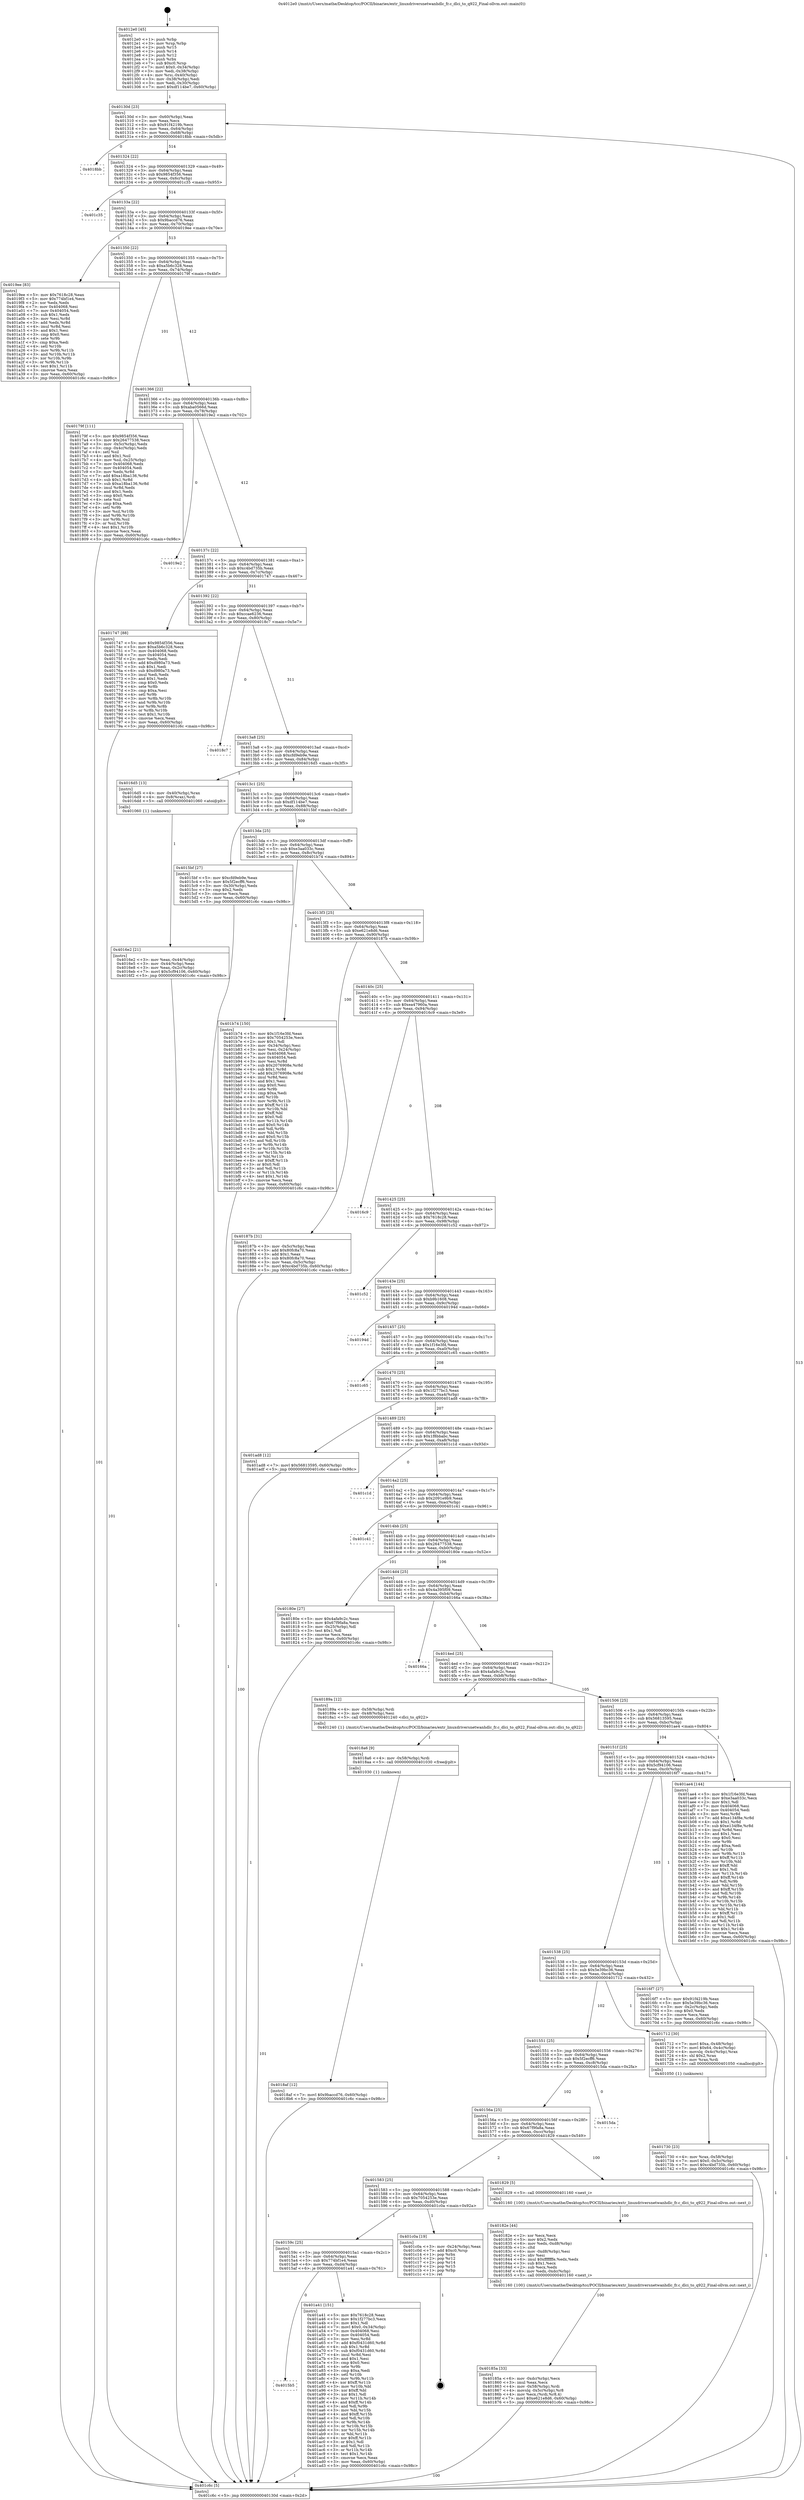 digraph "0x4012e0" {
  label = "0x4012e0 (/mnt/c/Users/mathe/Desktop/tcc/POCII/binaries/extr_linuxdriversnetwanhdlc_fr.c_dlci_to_q922_Final-ollvm.out::main(0))"
  labelloc = "t"
  node[shape=record]

  Entry [label="",width=0.3,height=0.3,shape=circle,fillcolor=black,style=filled]
  "0x40130d" [label="{
     0x40130d [23]\l
     | [instrs]\l
     &nbsp;&nbsp;0x40130d \<+3\>: mov -0x60(%rbp),%eax\l
     &nbsp;&nbsp;0x401310 \<+2\>: mov %eax,%ecx\l
     &nbsp;&nbsp;0x401312 \<+6\>: sub $0x91f4219b,%ecx\l
     &nbsp;&nbsp;0x401318 \<+3\>: mov %eax,-0x64(%rbp)\l
     &nbsp;&nbsp;0x40131b \<+3\>: mov %ecx,-0x68(%rbp)\l
     &nbsp;&nbsp;0x40131e \<+6\>: je 00000000004018bb \<main+0x5db\>\l
  }"]
  "0x4018bb" [label="{
     0x4018bb\l
  }", style=dashed]
  "0x401324" [label="{
     0x401324 [22]\l
     | [instrs]\l
     &nbsp;&nbsp;0x401324 \<+5\>: jmp 0000000000401329 \<main+0x49\>\l
     &nbsp;&nbsp;0x401329 \<+3\>: mov -0x64(%rbp),%eax\l
     &nbsp;&nbsp;0x40132c \<+5\>: sub $0x9854f356,%eax\l
     &nbsp;&nbsp;0x401331 \<+3\>: mov %eax,-0x6c(%rbp)\l
     &nbsp;&nbsp;0x401334 \<+6\>: je 0000000000401c35 \<main+0x955\>\l
  }"]
  Exit [label="",width=0.3,height=0.3,shape=circle,fillcolor=black,style=filled,peripheries=2]
  "0x401c35" [label="{
     0x401c35\l
  }", style=dashed]
  "0x40133a" [label="{
     0x40133a [22]\l
     | [instrs]\l
     &nbsp;&nbsp;0x40133a \<+5\>: jmp 000000000040133f \<main+0x5f\>\l
     &nbsp;&nbsp;0x40133f \<+3\>: mov -0x64(%rbp),%eax\l
     &nbsp;&nbsp;0x401342 \<+5\>: sub $0x9baccd76,%eax\l
     &nbsp;&nbsp;0x401347 \<+3\>: mov %eax,-0x70(%rbp)\l
     &nbsp;&nbsp;0x40134a \<+6\>: je 00000000004019ee \<main+0x70e\>\l
  }"]
  "0x4015b5" [label="{
     0x4015b5\l
  }", style=dashed]
  "0x4019ee" [label="{
     0x4019ee [83]\l
     | [instrs]\l
     &nbsp;&nbsp;0x4019ee \<+5\>: mov $0x7618c28,%eax\l
     &nbsp;&nbsp;0x4019f3 \<+5\>: mov $0x774bf1e4,%ecx\l
     &nbsp;&nbsp;0x4019f8 \<+2\>: xor %edx,%edx\l
     &nbsp;&nbsp;0x4019fa \<+7\>: mov 0x404068,%esi\l
     &nbsp;&nbsp;0x401a01 \<+7\>: mov 0x404054,%edi\l
     &nbsp;&nbsp;0x401a08 \<+3\>: sub $0x1,%edx\l
     &nbsp;&nbsp;0x401a0b \<+3\>: mov %esi,%r8d\l
     &nbsp;&nbsp;0x401a0e \<+3\>: add %edx,%r8d\l
     &nbsp;&nbsp;0x401a11 \<+4\>: imul %r8d,%esi\l
     &nbsp;&nbsp;0x401a15 \<+3\>: and $0x1,%esi\l
     &nbsp;&nbsp;0x401a18 \<+3\>: cmp $0x0,%esi\l
     &nbsp;&nbsp;0x401a1b \<+4\>: sete %r9b\l
     &nbsp;&nbsp;0x401a1f \<+3\>: cmp $0xa,%edi\l
     &nbsp;&nbsp;0x401a22 \<+4\>: setl %r10b\l
     &nbsp;&nbsp;0x401a26 \<+3\>: mov %r9b,%r11b\l
     &nbsp;&nbsp;0x401a29 \<+3\>: and %r10b,%r11b\l
     &nbsp;&nbsp;0x401a2c \<+3\>: xor %r10b,%r9b\l
     &nbsp;&nbsp;0x401a2f \<+3\>: or %r9b,%r11b\l
     &nbsp;&nbsp;0x401a32 \<+4\>: test $0x1,%r11b\l
     &nbsp;&nbsp;0x401a36 \<+3\>: cmovne %ecx,%eax\l
     &nbsp;&nbsp;0x401a39 \<+3\>: mov %eax,-0x60(%rbp)\l
     &nbsp;&nbsp;0x401a3c \<+5\>: jmp 0000000000401c6c \<main+0x98c\>\l
  }"]
  "0x401350" [label="{
     0x401350 [22]\l
     | [instrs]\l
     &nbsp;&nbsp;0x401350 \<+5\>: jmp 0000000000401355 \<main+0x75\>\l
     &nbsp;&nbsp;0x401355 \<+3\>: mov -0x64(%rbp),%eax\l
     &nbsp;&nbsp;0x401358 \<+5\>: sub $0xa5b6c328,%eax\l
     &nbsp;&nbsp;0x40135d \<+3\>: mov %eax,-0x74(%rbp)\l
     &nbsp;&nbsp;0x401360 \<+6\>: je 000000000040179f \<main+0x4bf\>\l
  }"]
  "0x401a41" [label="{
     0x401a41 [151]\l
     | [instrs]\l
     &nbsp;&nbsp;0x401a41 \<+5\>: mov $0x7618c28,%eax\l
     &nbsp;&nbsp;0x401a46 \<+5\>: mov $0x1f277bc3,%ecx\l
     &nbsp;&nbsp;0x401a4b \<+2\>: mov $0x1,%dl\l
     &nbsp;&nbsp;0x401a4d \<+7\>: movl $0x0,-0x34(%rbp)\l
     &nbsp;&nbsp;0x401a54 \<+7\>: mov 0x404068,%esi\l
     &nbsp;&nbsp;0x401a5b \<+7\>: mov 0x404054,%edi\l
     &nbsp;&nbsp;0x401a62 \<+3\>: mov %esi,%r8d\l
     &nbsp;&nbsp;0x401a65 \<+7\>: add $0xf0431d60,%r8d\l
     &nbsp;&nbsp;0x401a6c \<+4\>: sub $0x1,%r8d\l
     &nbsp;&nbsp;0x401a70 \<+7\>: sub $0xf0431d60,%r8d\l
     &nbsp;&nbsp;0x401a77 \<+4\>: imul %r8d,%esi\l
     &nbsp;&nbsp;0x401a7b \<+3\>: and $0x1,%esi\l
     &nbsp;&nbsp;0x401a7e \<+3\>: cmp $0x0,%esi\l
     &nbsp;&nbsp;0x401a81 \<+4\>: sete %r9b\l
     &nbsp;&nbsp;0x401a85 \<+3\>: cmp $0xa,%edi\l
     &nbsp;&nbsp;0x401a88 \<+4\>: setl %r10b\l
     &nbsp;&nbsp;0x401a8c \<+3\>: mov %r9b,%r11b\l
     &nbsp;&nbsp;0x401a8f \<+4\>: xor $0xff,%r11b\l
     &nbsp;&nbsp;0x401a93 \<+3\>: mov %r10b,%bl\l
     &nbsp;&nbsp;0x401a96 \<+3\>: xor $0xff,%bl\l
     &nbsp;&nbsp;0x401a99 \<+3\>: xor $0x1,%dl\l
     &nbsp;&nbsp;0x401a9c \<+3\>: mov %r11b,%r14b\l
     &nbsp;&nbsp;0x401a9f \<+4\>: and $0xff,%r14b\l
     &nbsp;&nbsp;0x401aa3 \<+3\>: and %dl,%r9b\l
     &nbsp;&nbsp;0x401aa6 \<+3\>: mov %bl,%r15b\l
     &nbsp;&nbsp;0x401aa9 \<+4\>: and $0xff,%r15b\l
     &nbsp;&nbsp;0x401aad \<+3\>: and %dl,%r10b\l
     &nbsp;&nbsp;0x401ab0 \<+3\>: or %r9b,%r14b\l
     &nbsp;&nbsp;0x401ab3 \<+3\>: or %r10b,%r15b\l
     &nbsp;&nbsp;0x401ab6 \<+3\>: xor %r15b,%r14b\l
     &nbsp;&nbsp;0x401ab9 \<+3\>: or %bl,%r11b\l
     &nbsp;&nbsp;0x401abc \<+4\>: xor $0xff,%r11b\l
     &nbsp;&nbsp;0x401ac0 \<+3\>: or $0x1,%dl\l
     &nbsp;&nbsp;0x401ac3 \<+3\>: and %dl,%r11b\l
     &nbsp;&nbsp;0x401ac6 \<+3\>: or %r11b,%r14b\l
     &nbsp;&nbsp;0x401ac9 \<+4\>: test $0x1,%r14b\l
     &nbsp;&nbsp;0x401acd \<+3\>: cmovne %ecx,%eax\l
     &nbsp;&nbsp;0x401ad0 \<+3\>: mov %eax,-0x60(%rbp)\l
     &nbsp;&nbsp;0x401ad3 \<+5\>: jmp 0000000000401c6c \<main+0x98c\>\l
  }"]
  "0x40179f" [label="{
     0x40179f [111]\l
     | [instrs]\l
     &nbsp;&nbsp;0x40179f \<+5\>: mov $0x9854f356,%eax\l
     &nbsp;&nbsp;0x4017a4 \<+5\>: mov $0x26477538,%ecx\l
     &nbsp;&nbsp;0x4017a9 \<+3\>: mov -0x5c(%rbp),%edx\l
     &nbsp;&nbsp;0x4017ac \<+3\>: cmp -0x4c(%rbp),%edx\l
     &nbsp;&nbsp;0x4017af \<+4\>: setl %sil\l
     &nbsp;&nbsp;0x4017b3 \<+4\>: and $0x1,%sil\l
     &nbsp;&nbsp;0x4017b7 \<+4\>: mov %sil,-0x25(%rbp)\l
     &nbsp;&nbsp;0x4017bb \<+7\>: mov 0x404068,%edx\l
     &nbsp;&nbsp;0x4017c2 \<+7\>: mov 0x404054,%edi\l
     &nbsp;&nbsp;0x4017c9 \<+3\>: mov %edx,%r8d\l
     &nbsp;&nbsp;0x4017cc \<+7\>: add $0xa18ba136,%r8d\l
     &nbsp;&nbsp;0x4017d3 \<+4\>: sub $0x1,%r8d\l
     &nbsp;&nbsp;0x4017d7 \<+7\>: sub $0xa18ba136,%r8d\l
     &nbsp;&nbsp;0x4017de \<+4\>: imul %r8d,%edx\l
     &nbsp;&nbsp;0x4017e2 \<+3\>: and $0x1,%edx\l
     &nbsp;&nbsp;0x4017e5 \<+3\>: cmp $0x0,%edx\l
     &nbsp;&nbsp;0x4017e8 \<+4\>: sete %sil\l
     &nbsp;&nbsp;0x4017ec \<+3\>: cmp $0xa,%edi\l
     &nbsp;&nbsp;0x4017ef \<+4\>: setl %r9b\l
     &nbsp;&nbsp;0x4017f3 \<+3\>: mov %sil,%r10b\l
     &nbsp;&nbsp;0x4017f6 \<+3\>: and %r9b,%r10b\l
     &nbsp;&nbsp;0x4017f9 \<+3\>: xor %r9b,%sil\l
     &nbsp;&nbsp;0x4017fc \<+3\>: or %sil,%r10b\l
     &nbsp;&nbsp;0x4017ff \<+4\>: test $0x1,%r10b\l
     &nbsp;&nbsp;0x401803 \<+3\>: cmovne %ecx,%eax\l
     &nbsp;&nbsp;0x401806 \<+3\>: mov %eax,-0x60(%rbp)\l
     &nbsp;&nbsp;0x401809 \<+5\>: jmp 0000000000401c6c \<main+0x98c\>\l
  }"]
  "0x401366" [label="{
     0x401366 [22]\l
     | [instrs]\l
     &nbsp;&nbsp;0x401366 \<+5\>: jmp 000000000040136b \<main+0x8b\>\l
     &nbsp;&nbsp;0x40136b \<+3\>: mov -0x64(%rbp),%eax\l
     &nbsp;&nbsp;0x40136e \<+5\>: sub $0xaba0566d,%eax\l
     &nbsp;&nbsp;0x401373 \<+3\>: mov %eax,-0x78(%rbp)\l
     &nbsp;&nbsp;0x401376 \<+6\>: je 00000000004019e2 \<main+0x702\>\l
  }"]
  "0x40159c" [label="{
     0x40159c [25]\l
     | [instrs]\l
     &nbsp;&nbsp;0x40159c \<+5\>: jmp 00000000004015a1 \<main+0x2c1\>\l
     &nbsp;&nbsp;0x4015a1 \<+3\>: mov -0x64(%rbp),%eax\l
     &nbsp;&nbsp;0x4015a4 \<+5\>: sub $0x774bf1e4,%eax\l
     &nbsp;&nbsp;0x4015a9 \<+6\>: mov %eax,-0xd4(%rbp)\l
     &nbsp;&nbsp;0x4015af \<+6\>: je 0000000000401a41 \<main+0x761\>\l
  }"]
  "0x4019e2" [label="{
     0x4019e2\l
  }", style=dashed]
  "0x40137c" [label="{
     0x40137c [22]\l
     | [instrs]\l
     &nbsp;&nbsp;0x40137c \<+5\>: jmp 0000000000401381 \<main+0xa1\>\l
     &nbsp;&nbsp;0x401381 \<+3\>: mov -0x64(%rbp),%eax\l
     &nbsp;&nbsp;0x401384 \<+5\>: sub $0xc4bd735b,%eax\l
     &nbsp;&nbsp;0x401389 \<+3\>: mov %eax,-0x7c(%rbp)\l
     &nbsp;&nbsp;0x40138c \<+6\>: je 0000000000401747 \<main+0x467\>\l
  }"]
  "0x401c0a" [label="{
     0x401c0a [19]\l
     | [instrs]\l
     &nbsp;&nbsp;0x401c0a \<+3\>: mov -0x24(%rbp),%eax\l
     &nbsp;&nbsp;0x401c0d \<+7\>: add $0xc0,%rsp\l
     &nbsp;&nbsp;0x401c14 \<+1\>: pop %rbx\l
     &nbsp;&nbsp;0x401c15 \<+2\>: pop %r12\l
     &nbsp;&nbsp;0x401c17 \<+2\>: pop %r14\l
     &nbsp;&nbsp;0x401c19 \<+2\>: pop %r15\l
     &nbsp;&nbsp;0x401c1b \<+1\>: pop %rbp\l
     &nbsp;&nbsp;0x401c1c \<+1\>: ret\l
  }"]
  "0x401747" [label="{
     0x401747 [88]\l
     | [instrs]\l
     &nbsp;&nbsp;0x401747 \<+5\>: mov $0x9854f356,%eax\l
     &nbsp;&nbsp;0x40174c \<+5\>: mov $0xa5b6c328,%ecx\l
     &nbsp;&nbsp;0x401751 \<+7\>: mov 0x404068,%edx\l
     &nbsp;&nbsp;0x401758 \<+7\>: mov 0x404054,%esi\l
     &nbsp;&nbsp;0x40175f \<+2\>: mov %edx,%edi\l
     &nbsp;&nbsp;0x401761 \<+6\>: add $0xd980a73,%edi\l
     &nbsp;&nbsp;0x401767 \<+3\>: sub $0x1,%edi\l
     &nbsp;&nbsp;0x40176a \<+6\>: sub $0xd980a73,%edi\l
     &nbsp;&nbsp;0x401770 \<+3\>: imul %edi,%edx\l
     &nbsp;&nbsp;0x401773 \<+3\>: and $0x1,%edx\l
     &nbsp;&nbsp;0x401776 \<+3\>: cmp $0x0,%edx\l
     &nbsp;&nbsp;0x401779 \<+4\>: sete %r8b\l
     &nbsp;&nbsp;0x40177d \<+3\>: cmp $0xa,%esi\l
     &nbsp;&nbsp;0x401780 \<+4\>: setl %r9b\l
     &nbsp;&nbsp;0x401784 \<+3\>: mov %r8b,%r10b\l
     &nbsp;&nbsp;0x401787 \<+3\>: and %r9b,%r10b\l
     &nbsp;&nbsp;0x40178a \<+3\>: xor %r9b,%r8b\l
     &nbsp;&nbsp;0x40178d \<+3\>: or %r8b,%r10b\l
     &nbsp;&nbsp;0x401790 \<+4\>: test $0x1,%r10b\l
     &nbsp;&nbsp;0x401794 \<+3\>: cmovne %ecx,%eax\l
     &nbsp;&nbsp;0x401797 \<+3\>: mov %eax,-0x60(%rbp)\l
     &nbsp;&nbsp;0x40179a \<+5\>: jmp 0000000000401c6c \<main+0x98c\>\l
  }"]
  "0x401392" [label="{
     0x401392 [22]\l
     | [instrs]\l
     &nbsp;&nbsp;0x401392 \<+5\>: jmp 0000000000401397 \<main+0xb7\>\l
     &nbsp;&nbsp;0x401397 \<+3\>: mov -0x64(%rbp),%eax\l
     &nbsp;&nbsp;0x40139a \<+5\>: sub $0xccae6236,%eax\l
     &nbsp;&nbsp;0x40139f \<+3\>: mov %eax,-0x80(%rbp)\l
     &nbsp;&nbsp;0x4013a2 \<+6\>: je 00000000004018c7 \<main+0x5e7\>\l
  }"]
  "0x4018af" [label="{
     0x4018af [12]\l
     | [instrs]\l
     &nbsp;&nbsp;0x4018af \<+7\>: movl $0x9baccd76,-0x60(%rbp)\l
     &nbsp;&nbsp;0x4018b6 \<+5\>: jmp 0000000000401c6c \<main+0x98c\>\l
  }"]
  "0x4018c7" [label="{
     0x4018c7\l
  }", style=dashed]
  "0x4013a8" [label="{
     0x4013a8 [25]\l
     | [instrs]\l
     &nbsp;&nbsp;0x4013a8 \<+5\>: jmp 00000000004013ad \<main+0xcd\>\l
     &nbsp;&nbsp;0x4013ad \<+3\>: mov -0x64(%rbp),%eax\l
     &nbsp;&nbsp;0x4013b0 \<+5\>: sub $0xcfd9eb9e,%eax\l
     &nbsp;&nbsp;0x4013b5 \<+6\>: mov %eax,-0x84(%rbp)\l
     &nbsp;&nbsp;0x4013bb \<+6\>: je 00000000004016d5 \<main+0x3f5\>\l
  }"]
  "0x4018a6" [label="{
     0x4018a6 [9]\l
     | [instrs]\l
     &nbsp;&nbsp;0x4018a6 \<+4\>: mov -0x58(%rbp),%rdi\l
     &nbsp;&nbsp;0x4018aa \<+5\>: call 0000000000401030 \<free@plt\>\l
     | [calls]\l
     &nbsp;&nbsp;0x401030 \{1\} (unknown)\l
  }"]
  "0x4016d5" [label="{
     0x4016d5 [13]\l
     | [instrs]\l
     &nbsp;&nbsp;0x4016d5 \<+4\>: mov -0x40(%rbp),%rax\l
     &nbsp;&nbsp;0x4016d9 \<+4\>: mov 0x8(%rax),%rdi\l
     &nbsp;&nbsp;0x4016dd \<+5\>: call 0000000000401060 \<atoi@plt\>\l
     | [calls]\l
     &nbsp;&nbsp;0x401060 \{1\} (unknown)\l
  }"]
  "0x4013c1" [label="{
     0x4013c1 [25]\l
     | [instrs]\l
     &nbsp;&nbsp;0x4013c1 \<+5\>: jmp 00000000004013c6 \<main+0xe6\>\l
     &nbsp;&nbsp;0x4013c6 \<+3\>: mov -0x64(%rbp),%eax\l
     &nbsp;&nbsp;0x4013c9 \<+5\>: sub $0xdf114be7,%eax\l
     &nbsp;&nbsp;0x4013ce \<+6\>: mov %eax,-0x88(%rbp)\l
     &nbsp;&nbsp;0x4013d4 \<+6\>: je 00000000004015bf \<main+0x2df\>\l
  }"]
  "0x40185a" [label="{
     0x40185a [33]\l
     | [instrs]\l
     &nbsp;&nbsp;0x40185a \<+6\>: mov -0xdc(%rbp),%ecx\l
     &nbsp;&nbsp;0x401860 \<+3\>: imul %eax,%ecx\l
     &nbsp;&nbsp;0x401863 \<+4\>: mov -0x58(%rbp),%rdi\l
     &nbsp;&nbsp;0x401867 \<+4\>: movslq -0x5c(%rbp),%r8\l
     &nbsp;&nbsp;0x40186b \<+4\>: mov %ecx,(%rdi,%r8,4)\l
     &nbsp;&nbsp;0x40186f \<+7\>: movl $0xe621e8d6,-0x60(%rbp)\l
     &nbsp;&nbsp;0x401876 \<+5\>: jmp 0000000000401c6c \<main+0x98c\>\l
  }"]
  "0x4015bf" [label="{
     0x4015bf [27]\l
     | [instrs]\l
     &nbsp;&nbsp;0x4015bf \<+5\>: mov $0xcfd9eb9e,%eax\l
     &nbsp;&nbsp;0x4015c4 \<+5\>: mov $0x5f2ecff6,%ecx\l
     &nbsp;&nbsp;0x4015c9 \<+3\>: mov -0x30(%rbp),%edx\l
     &nbsp;&nbsp;0x4015cc \<+3\>: cmp $0x2,%edx\l
     &nbsp;&nbsp;0x4015cf \<+3\>: cmovne %ecx,%eax\l
     &nbsp;&nbsp;0x4015d2 \<+3\>: mov %eax,-0x60(%rbp)\l
     &nbsp;&nbsp;0x4015d5 \<+5\>: jmp 0000000000401c6c \<main+0x98c\>\l
  }"]
  "0x4013da" [label="{
     0x4013da [25]\l
     | [instrs]\l
     &nbsp;&nbsp;0x4013da \<+5\>: jmp 00000000004013df \<main+0xff\>\l
     &nbsp;&nbsp;0x4013df \<+3\>: mov -0x64(%rbp),%eax\l
     &nbsp;&nbsp;0x4013e2 \<+5\>: sub $0xe3aa033c,%eax\l
     &nbsp;&nbsp;0x4013e7 \<+6\>: mov %eax,-0x8c(%rbp)\l
     &nbsp;&nbsp;0x4013ed \<+6\>: je 0000000000401b74 \<main+0x894\>\l
  }"]
  "0x401c6c" [label="{
     0x401c6c [5]\l
     | [instrs]\l
     &nbsp;&nbsp;0x401c6c \<+5\>: jmp 000000000040130d \<main+0x2d\>\l
  }"]
  "0x4012e0" [label="{
     0x4012e0 [45]\l
     | [instrs]\l
     &nbsp;&nbsp;0x4012e0 \<+1\>: push %rbp\l
     &nbsp;&nbsp;0x4012e1 \<+3\>: mov %rsp,%rbp\l
     &nbsp;&nbsp;0x4012e4 \<+2\>: push %r15\l
     &nbsp;&nbsp;0x4012e6 \<+2\>: push %r14\l
     &nbsp;&nbsp;0x4012e8 \<+2\>: push %r12\l
     &nbsp;&nbsp;0x4012ea \<+1\>: push %rbx\l
     &nbsp;&nbsp;0x4012eb \<+7\>: sub $0xc0,%rsp\l
     &nbsp;&nbsp;0x4012f2 \<+7\>: movl $0x0,-0x34(%rbp)\l
     &nbsp;&nbsp;0x4012f9 \<+3\>: mov %edi,-0x38(%rbp)\l
     &nbsp;&nbsp;0x4012fc \<+4\>: mov %rsi,-0x40(%rbp)\l
     &nbsp;&nbsp;0x401300 \<+3\>: mov -0x38(%rbp),%edi\l
     &nbsp;&nbsp;0x401303 \<+3\>: mov %edi,-0x30(%rbp)\l
     &nbsp;&nbsp;0x401306 \<+7\>: movl $0xdf114be7,-0x60(%rbp)\l
  }"]
  "0x4016e2" [label="{
     0x4016e2 [21]\l
     | [instrs]\l
     &nbsp;&nbsp;0x4016e2 \<+3\>: mov %eax,-0x44(%rbp)\l
     &nbsp;&nbsp;0x4016e5 \<+3\>: mov -0x44(%rbp),%eax\l
     &nbsp;&nbsp;0x4016e8 \<+3\>: mov %eax,-0x2c(%rbp)\l
     &nbsp;&nbsp;0x4016eb \<+7\>: movl $0x5cf94106,-0x60(%rbp)\l
     &nbsp;&nbsp;0x4016f2 \<+5\>: jmp 0000000000401c6c \<main+0x98c\>\l
  }"]
  "0x40182e" [label="{
     0x40182e [44]\l
     | [instrs]\l
     &nbsp;&nbsp;0x40182e \<+2\>: xor %ecx,%ecx\l
     &nbsp;&nbsp;0x401830 \<+5\>: mov $0x2,%edx\l
     &nbsp;&nbsp;0x401835 \<+6\>: mov %edx,-0xd8(%rbp)\l
     &nbsp;&nbsp;0x40183b \<+1\>: cltd\l
     &nbsp;&nbsp;0x40183c \<+6\>: mov -0xd8(%rbp),%esi\l
     &nbsp;&nbsp;0x401842 \<+2\>: idiv %esi\l
     &nbsp;&nbsp;0x401844 \<+6\>: imul $0xfffffffe,%edx,%edx\l
     &nbsp;&nbsp;0x40184a \<+3\>: sub $0x1,%ecx\l
     &nbsp;&nbsp;0x40184d \<+2\>: sub %ecx,%edx\l
     &nbsp;&nbsp;0x40184f \<+6\>: mov %edx,-0xdc(%rbp)\l
     &nbsp;&nbsp;0x401855 \<+5\>: call 0000000000401160 \<next_i\>\l
     | [calls]\l
     &nbsp;&nbsp;0x401160 \{100\} (/mnt/c/Users/mathe/Desktop/tcc/POCII/binaries/extr_linuxdriversnetwanhdlc_fr.c_dlci_to_q922_Final-ollvm.out::next_i)\l
  }"]
  "0x401b74" [label="{
     0x401b74 [150]\l
     | [instrs]\l
     &nbsp;&nbsp;0x401b74 \<+5\>: mov $0x1f16e3fd,%eax\l
     &nbsp;&nbsp;0x401b79 \<+5\>: mov $0x7054253e,%ecx\l
     &nbsp;&nbsp;0x401b7e \<+2\>: mov $0x1,%dl\l
     &nbsp;&nbsp;0x401b80 \<+3\>: mov -0x34(%rbp),%esi\l
     &nbsp;&nbsp;0x401b83 \<+3\>: mov %esi,-0x24(%rbp)\l
     &nbsp;&nbsp;0x401b86 \<+7\>: mov 0x404068,%esi\l
     &nbsp;&nbsp;0x401b8d \<+7\>: mov 0x404054,%edi\l
     &nbsp;&nbsp;0x401b94 \<+3\>: mov %esi,%r8d\l
     &nbsp;&nbsp;0x401b97 \<+7\>: sub $0x2076908e,%r8d\l
     &nbsp;&nbsp;0x401b9e \<+4\>: sub $0x1,%r8d\l
     &nbsp;&nbsp;0x401ba2 \<+7\>: add $0x2076908e,%r8d\l
     &nbsp;&nbsp;0x401ba9 \<+4\>: imul %r8d,%esi\l
     &nbsp;&nbsp;0x401bad \<+3\>: and $0x1,%esi\l
     &nbsp;&nbsp;0x401bb0 \<+3\>: cmp $0x0,%esi\l
     &nbsp;&nbsp;0x401bb3 \<+4\>: sete %r9b\l
     &nbsp;&nbsp;0x401bb7 \<+3\>: cmp $0xa,%edi\l
     &nbsp;&nbsp;0x401bba \<+4\>: setl %r10b\l
     &nbsp;&nbsp;0x401bbe \<+3\>: mov %r9b,%r11b\l
     &nbsp;&nbsp;0x401bc1 \<+4\>: xor $0xff,%r11b\l
     &nbsp;&nbsp;0x401bc5 \<+3\>: mov %r10b,%bl\l
     &nbsp;&nbsp;0x401bc8 \<+3\>: xor $0xff,%bl\l
     &nbsp;&nbsp;0x401bcb \<+3\>: xor $0x0,%dl\l
     &nbsp;&nbsp;0x401bce \<+3\>: mov %r11b,%r14b\l
     &nbsp;&nbsp;0x401bd1 \<+4\>: and $0x0,%r14b\l
     &nbsp;&nbsp;0x401bd5 \<+3\>: and %dl,%r9b\l
     &nbsp;&nbsp;0x401bd8 \<+3\>: mov %bl,%r15b\l
     &nbsp;&nbsp;0x401bdb \<+4\>: and $0x0,%r15b\l
     &nbsp;&nbsp;0x401bdf \<+3\>: and %dl,%r10b\l
     &nbsp;&nbsp;0x401be2 \<+3\>: or %r9b,%r14b\l
     &nbsp;&nbsp;0x401be5 \<+3\>: or %r10b,%r15b\l
     &nbsp;&nbsp;0x401be8 \<+3\>: xor %r15b,%r14b\l
     &nbsp;&nbsp;0x401beb \<+3\>: or %bl,%r11b\l
     &nbsp;&nbsp;0x401bee \<+4\>: xor $0xff,%r11b\l
     &nbsp;&nbsp;0x401bf2 \<+3\>: or $0x0,%dl\l
     &nbsp;&nbsp;0x401bf5 \<+3\>: and %dl,%r11b\l
     &nbsp;&nbsp;0x401bf8 \<+3\>: or %r11b,%r14b\l
     &nbsp;&nbsp;0x401bfb \<+4\>: test $0x1,%r14b\l
     &nbsp;&nbsp;0x401bff \<+3\>: cmovne %ecx,%eax\l
     &nbsp;&nbsp;0x401c02 \<+3\>: mov %eax,-0x60(%rbp)\l
     &nbsp;&nbsp;0x401c05 \<+5\>: jmp 0000000000401c6c \<main+0x98c\>\l
  }"]
  "0x4013f3" [label="{
     0x4013f3 [25]\l
     | [instrs]\l
     &nbsp;&nbsp;0x4013f3 \<+5\>: jmp 00000000004013f8 \<main+0x118\>\l
     &nbsp;&nbsp;0x4013f8 \<+3\>: mov -0x64(%rbp),%eax\l
     &nbsp;&nbsp;0x4013fb \<+5\>: sub $0xe621e8d6,%eax\l
     &nbsp;&nbsp;0x401400 \<+6\>: mov %eax,-0x90(%rbp)\l
     &nbsp;&nbsp;0x401406 \<+6\>: je 000000000040187b \<main+0x59b\>\l
  }"]
  "0x401583" [label="{
     0x401583 [25]\l
     | [instrs]\l
     &nbsp;&nbsp;0x401583 \<+5\>: jmp 0000000000401588 \<main+0x2a8\>\l
     &nbsp;&nbsp;0x401588 \<+3\>: mov -0x64(%rbp),%eax\l
     &nbsp;&nbsp;0x40158b \<+5\>: sub $0x7054253e,%eax\l
     &nbsp;&nbsp;0x401590 \<+6\>: mov %eax,-0xd0(%rbp)\l
     &nbsp;&nbsp;0x401596 \<+6\>: je 0000000000401c0a \<main+0x92a\>\l
  }"]
  "0x40187b" [label="{
     0x40187b [31]\l
     | [instrs]\l
     &nbsp;&nbsp;0x40187b \<+3\>: mov -0x5c(%rbp),%eax\l
     &nbsp;&nbsp;0x40187e \<+5\>: add $0x80fc8a70,%eax\l
     &nbsp;&nbsp;0x401883 \<+3\>: add $0x1,%eax\l
     &nbsp;&nbsp;0x401886 \<+5\>: sub $0x80fc8a70,%eax\l
     &nbsp;&nbsp;0x40188b \<+3\>: mov %eax,-0x5c(%rbp)\l
     &nbsp;&nbsp;0x40188e \<+7\>: movl $0xc4bd735b,-0x60(%rbp)\l
     &nbsp;&nbsp;0x401895 \<+5\>: jmp 0000000000401c6c \<main+0x98c\>\l
  }"]
  "0x40140c" [label="{
     0x40140c [25]\l
     | [instrs]\l
     &nbsp;&nbsp;0x40140c \<+5\>: jmp 0000000000401411 \<main+0x131\>\l
     &nbsp;&nbsp;0x401411 \<+3\>: mov -0x64(%rbp),%eax\l
     &nbsp;&nbsp;0x401414 \<+5\>: sub $0xea47960a,%eax\l
     &nbsp;&nbsp;0x401419 \<+6\>: mov %eax,-0x94(%rbp)\l
     &nbsp;&nbsp;0x40141f \<+6\>: je 00000000004016c9 \<main+0x3e9\>\l
  }"]
  "0x401829" [label="{
     0x401829 [5]\l
     | [instrs]\l
     &nbsp;&nbsp;0x401829 \<+5\>: call 0000000000401160 \<next_i\>\l
     | [calls]\l
     &nbsp;&nbsp;0x401160 \{100\} (/mnt/c/Users/mathe/Desktop/tcc/POCII/binaries/extr_linuxdriversnetwanhdlc_fr.c_dlci_to_q922_Final-ollvm.out::next_i)\l
  }"]
  "0x4016c9" [label="{
     0x4016c9\l
  }", style=dashed]
  "0x401425" [label="{
     0x401425 [25]\l
     | [instrs]\l
     &nbsp;&nbsp;0x401425 \<+5\>: jmp 000000000040142a \<main+0x14a\>\l
     &nbsp;&nbsp;0x40142a \<+3\>: mov -0x64(%rbp),%eax\l
     &nbsp;&nbsp;0x40142d \<+5\>: sub $0x7618c28,%eax\l
     &nbsp;&nbsp;0x401432 \<+6\>: mov %eax,-0x98(%rbp)\l
     &nbsp;&nbsp;0x401438 \<+6\>: je 0000000000401c52 \<main+0x972\>\l
  }"]
  "0x40156a" [label="{
     0x40156a [25]\l
     | [instrs]\l
     &nbsp;&nbsp;0x40156a \<+5\>: jmp 000000000040156f \<main+0x28f\>\l
     &nbsp;&nbsp;0x40156f \<+3\>: mov -0x64(%rbp),%eax\l
     &nbsp;&nbsp;0x401572 \<+5\>: sub $0x67f9fa8a,%eax\l
     &nbsp;&nbsp;0x401577 \<+6\>: mov %eax,-0xcc(%rbp)\l
     &nbsp;&nbsp;0x40157d \<+6\>: je 0000000000401829 \<main+0x549\>\l
  }"]
  "0x401c52" [label="{
     0x401c52\l
  }", style=dashed]
  "0x40143e" [label="{
     0x40143e [25]\l
     | [instrs]\l
     &nbsp;&nbsp;0x40143e \<+5\>: jmp 0000000000401443 \<main+0x163\>\l
     &nbsp;&nbsp;0x401443 \<+3\>: mov -0x64(%rbp),%eax\l
     &nbsp;&nbsp;0x401446 \<+5\>: sub $0xb9b1608,%eax\l
     &nbsp;&nbsp;0x40144b \<+6\>: mov %eax,-0x9c(%rbp)\l
     &nbsp;&nbsp;0x401451 \<+6\>: je 000000000040194d \<main+0x66d\>\l
  }"]
  "0x4015da" [label="{
     0x4015da\l
  }", style=dashed]
  "0x40194d" [label="{
     0x40194d\l
  }", style=dashed]
  "0x401457" [label="{
     0x401457 [25]\l
     | [instrs]\l
     &nbsp;&nbsp;0x401457 \<+5\>: jmp 000000000040145c \<main+0x17c\>\l
     &nbsp;&nbsp;0x40145c \<+3\>: mov -0x64(%rbp),%eax\l
     &nbsp;&nbsp;0x40145f \<+5\>: sub $0x1f16e3fd,%eax\l
     &nbsp;&nbsp;0x401464 \<+6\>: mov %eax,-0xa0(%rbp)\l
     &nbsp;&nbsp;0x40146a \<+6\>: je 0000000000401c65 \<main+0x985\>\l
  }"]
  "0x401730" [label="{
     0x401730 [23]\l
     | [instrs]\l
     &nbsp;&nbsp;0x401730 \<+4\>: mov %rax,-0x58(%rbp)\l
     &nbsp;&nbsp;0x401734 \<+7\>: movl $0x0,-0x5c(%rbp)\l
     &nbsp;&nbsp;0x40173b \<+7\>: movl $0xc4bd735b,-0x60(%rbp)\l
     &nbsp;&nbsp;0x401742 \<+5\>: jmp 0000000000401c6c \<main+0x98c\>\l
  }"]
  "0x401c65" [label="{
     0x401c65\l
  }", style=dashed]
  "0x401470" [label="{
     0x401470 [25]\l
     | [instrs]\l
     &nbsp;&nbsp;0x401470 \<+5\>: jmp 0000000000401475 \<main+0x195\>\l
     &nbsp;&nbsp;0x401475 \<+3\>: mov -0x64(%rbp),%eax\l
     &nbsp;&nbsp;0x401478 \<+5\>: sub $0x1f277bc3,%eax\l
     &nbsp;&nbsp;0x40147d \<+6\>: mov %eax,-0xa4(%rbp)\l
     &nbsp;&nbsp;0x401483 \<+6\>: je 0000000000401ad8 \<main+0x7f8\>\l
  }"]
  "0x401551" [label="{
     0x401551 [25]\l
     | [instrs]\l
     &nbsp;&nbsp;0x401551 \<+5\>: jmp 0000000000401556 \<main+0x276\>\l
     &nbsp;&nbsp;0x401556 \<+3\>: mov -0x64(%rbp),%eax\l
     &nbsp;&nbsp;0x401559 \<+5\>: sub $0x5f2ecff6,%eax\l
     &nbsp;&nbsp;0x40155e \<+6\>: mov %eax,-0xc8(%rbp)\l
     &nbsp;&nbsp;0x401564 \<+6\>: je 00000000004015da \<main+0x2fa\>\l
  }"]
  "0x401ad8" [label="{
     0x401ad8 [12]\l
     | [instrs]\l
     &nbsp;&nbsp;0x401ad8 \<+7\>: movl $0x56813595,-0x60(%rbp)\l
     &nbsp;&nbsp;0x401adf \<+5\>: jmp 0000000000401c6c \<main+0x98c\>\l
  }"]
  "0x401489" [label="{
     0x401489 [25]\l
     | [instrs]\l
     &nbsp;&nbsp;0x401489 \<+5\>: jmp 000000000040148e \<main+0x1ae\>\l
     &nbsp;&nbsp;0x40148e \<+3\>: mov -0x64(%rbp),%eax\l
     &nbsp;&nbsp;0x401491 \<+5\>: sub $0x1f8bbabc,%eax\l
     &nbsp;&nbsp;0x401496 \<+6\>: mov %eax,-0xa8(%rbp)\l
     &nbsp;&nbsp;0x40149c \<+6\>: je 0000000000401c1d \<main+0x93d\>\l
  }"]
  "0x401712" [label="{
     0x401712 [30]\l
     | [instrs]\l
     &nbsp;&nbsp;0x401712 \<+7\>: movl $0xa,-0x48(%rbp)\l
     &nbsp;&nbsp;0x401719 \<+7\>: movl $0x64,-0x4c(%rbp)\l
     &nbsp;&nbsp;0x401720 \<+4\>: movslq -0x4c(%rbp),%rax\l
     &nbsp;&nbsp;0x401724 \<+4\>: shl $0x2,%rax\l
     &nbsp;&nbsp;0x401728 \<+3\>: mov %rax,%rdi\l
     &nbsp;&nbsp;0x40172b \<+5\>: call 0000000000401050 \<malloc@plt\>\l
     | [calls]\l
     &nbsp;&nbsp;0x401050 \{1\} (unknown)\l
  }"]
  "0x401c1d" [label="{
     0x401c1d\l
  }", style=dashed]
  "0x4014a2" [label="{
     0x4014a2 [25]\l
     | [instrs]\l
     &nbsp;&nbsp;0x4014a2 \<+5\>: jmp 00000000004014a7 \<main+0x1c7\>\l
     &nbsp;&nbsp;0x4014a7 \<+3\>: mov -0x64(%rbp),%eax\l
     &nbsp;&nbsp;0x4014aa \<+5\>: sub $0x2091e9b9,%eax\l
     &nbsp;&nbsp;0x4014af \<+6\>: mov %eax,-0xac(%rbp)\l
     &nbsp;&nbsp;0x4014b5 \<+6\>: je 0000000000401c41 \<main+0x961\>\l
  }"]
  "0x401538" [label="{
     0x401538 [25]\l
     | [instrs]\l
     &nbsp;&nbsp;0x401538 \<+5\>: jmp 000000000040153d \<main+0x25d\>\l
     &nbsp;&nbsp;0x40153d \<+3\>: mov -0x64(%rbp),%eax\l
     &nbsp;&nbsp;0x401540 \<+5\>: sub $0x5e39bc36,%eax\l
     &nbsp;&nbsp;0x401545 \<+6\>: mov %eax,-0xc4(%rbp)\l
     &nbsp;&nbsp;0x40154b \<+6\>: je 0000000000401712 \<main+0x432\>\l
  }"]
  "0x401c41" [label="{
     0x401c41\l
  }", style=dashed]
  "0x4014bb" [label="{
     0x4014bb [25]\l
     | [instrs]\l
     &nbsp;&nbsp;0x4014bb \<+5\>: jmp 00000000004014c0 \<main+0x1e0\>\l
     &nbsp;&nbsp;0x4014c0 \<+3\>: mov -0x64(%rbp),%eax\l
     &nbsp;&nbsp;0x4014c3 \<+5\>: sub $0x26477538,%eax\l
     &nbsp;&nbsp;0x4014c8 \<+6\>: mov %eax,-0xb0(%rbp)\l
     &nbsp;&nbsp;0x4014ce \<+6\>: je 000000000040180e \<main+0x52e\>\l
  }"]
  "0x4016f7" [label="{
     0x4016f7 [27]\l
     | [instrs]\l
     &nbsp;&nbsp;0x4016f7 \<+5\>: mov $0x91f4219b,%eax\l
     &nbsp;&nbsp;0x4016fc \<+5\>: mov $0x5e39bc36,%ecx\l
     &nbsp;&nbsp;0x401701 \<+3\>: mov -0x2c(%rbp),%edx\l
     &nbsp;&nbsp;0x401704 \<+3\>: cmp $0x0,%edx\l
     &nbsp;&nbsp;0x401707 \<+3\>: cmove %ecx,%eax\l
     &nbsp;&nbsp;0x40170a \<+3\>: mov %eax,-0x60(%rbp)\l
     &nbsp;&nbsp;0x40170d \<+5\>: jmp 0000000000401c6c \<main+0x98c\>\l
  }"]
  "0x40180e" [label="{
     0x40180e [27]\l
     | [instrs]\l
     &nbsp;&nbsp;0x40180e \<+5\>: mov $0x4afa9c2c,%eax\l
     &nbsp;&nbsp;0x401813 \<+5\>: mov $0x67f9fa8a,%ecx\l
     &nbsp;&nbsp;0x401818 \<+3\>: mov -0x25(%rbp),%dl\l
     &nbsp;&nbsp;0x40181b \<+3\>: test $0x1,%dl\l
     &nbsp;&nbsp;0x40181e \<+3\>: cmovne %ecx,%eax\l
     &nbsp;&nbsp;0x401821 \<+3\>: mov %eax,-0x60(%rbp)\l
     &nbsp;&nbsp;0x401824 \<+5\>: jmp 0000000000401c6c \<main+0x98c\>\l
  }"]
  "0x4014d4" [label="{
     0x4014d4 [25]\l
     | [instrs]\l
     &nbsp;&nbsp;0x4014d4 \<+5\>: jmp 00000000004014d9 \<main+0x1f9\>\l
     &nbsp;&nbsp;0x4014d9 \<+3\>: mov -0x64(%rbp),%eax\l
     &nbsp;&nbsp;0x4014dc \<+5\>: sub $0x4a395f09,%eax\l
     &nbsp;&nbsp;0x4014e1 \<+6\>: mov %eax,-0xb4(%rbp)\l
     &nbsp;&nbsp;0x4014e7 \<+6\>: je 000000000040166a \<main+0x38a\>\l
  }"]
  "0x40151f" [label="{
     0x40151f [25]\l
     | [instrs]\l
     &nbsp;&nbsp;0x40151f \<+5\>: jmp 0000000000401524 \<main+0x244\>\l
     &nbsp;&nbsp;0x401524 \<+3\>: mov -0x64(%rbp),%eax\l
     &nbsp;&nbsp;0x401527 \<+5\>: sub $0x5cf94106,%eax\l
     &nbsp;&nbsp;0x40152c \<+6\>: mov %eax,-0xc0(%rbp)\l
     &nbsp;&nbsp;0x401532 \<+6\>: je 00000000004016f7 \<main+0x417\>\l
  }"]
  "0x40166a" [label="{
     0x40166a\l
  }", style=dashed]
  "0x4014ed" [label="{
     0x4014ed [25]\l
     | [instrs]\l
     &nbsp;&nbsp;0x4014ed \<+5\>: jmp 00000000004014f2 \<main+0x212\>\l
     &nbsp;&nbsp;0x4014f2 \<+3\>: mov -0x64(%rbp),%eax\l
     &nbsp;&nbsp;0x4014f5 \<+5\>: sub $0x4afa9c2c,%eax\l
     &nbsp;&nbsp;0x4014fa \<+6\>: mov %eax,-0xb8(%rbp)\l
     &nbsp;&nbsp;0x401500 \<+6\>: je 000000000040189a \<main+0x5ba\>\l
  }"]
  "0x401ae4" [label="{
     0x401ae4 [144]\l
     | [instrs]\l
     &nbsp;&nbsp;0x401ae4 \<+5\>: mov $0x1f16e3fd,%eax\l
     &nbsp;&nbsp;0x401ae9 \<+5\>: mov $0xe3aa033c,%ecx\l
     &nbsp;&nbsp;0x401aee \<+2\>: mov $0x1,%dl\l
     &nbsp;&nbsp;0x401af0 \<+7\>: mov 0x404068,%esi\l
     &nbsp;&nbsp;0x401af7 \<+7\>: mov 0x404054,%edi\l
     &nbsp;&nbsp;0x401afe \<+3\>: mov %esi,%r8d\l
     &nbsp;&nbsp;0x401b01 \<+7\>: add $0xe134f8e,%r8d\l
     &nbsp;&nbsp;0x401b08 \<+4\>: sub $0x1,%r8d\l
     &nbsp;&nbsp;0x401b0c \<+7\>: sub $0xe134f8e,%r8d\l
     &nbsp;&nbsp;0x401b13 \<+4\>: imul %r8d,%esi\l
     &nbsp;&nbsp;0x401b17 \<+3\>: and $0x1,%esi\l
     &nbsp;&nbsp;0x401b1a \<+3\>: cmp $0x0,%esi\l
     &nbsp;&nbsp;0x401b1d \<+4\>: sete %r9b\l
     &nbsp;&nbsp;0x401b21 \<+3\>: cmp $0xa,%edi\l
     &nbsp;&nbsp;0x401b24 \<+4\>: setl %r10b\l
     &nbsp;&nbsp;0x401b28 \<+3\>: mov %r9b,%r11b\l
     &nbsp;&nbsp;0x401b2b \<+4\>: xor $0xff,%r11b\l
     &nbsp;&nbsp;0x401b2f \<+3\>: mov %r10b,%bl\l
     &nbsp;&nbsp;0x401b32 \<+3\>: xor $0xff,%bl\l
     &nbsp;&nbsp;0x401b35 \<+3\>: xor $0x1,%dl\l
     &nbsp;&nbsp;0x401b38 \<+3\>: mov %r11b,%r14b\l
     &nbsp;&nbsp;0x401b3b \<+4\>: and $0xff,%r14b\l
     &nbsp;&nbsp;0x401b3f \<+3\>: and %dl,%r9b\l
     &nbsp;&nbsp;0x401b42 \<+3\>: mov %bl,%r15b\l
     &nbsp;&nbsp;0x401b45 \<+4\>: and $0xff,%r15b\l
     &nbsp;&nbsp;0x401b49 \<+3\>: and %dl,%r10b\l
     &nbsp;&nbsp;0x401b4c \<+3\>: or %r9b,%r14b\l
     &nbsp;&nbsp;0x401b4f \<+3\>: or %r10b,%r15b\l
     &nbsp;&nbsp;0x401b52 \<+3\>: xor %r15b,%r14b\l
     &nbsp;&nbsp;0x401b55 \<+3\>: or %bl,%r11b\l
     &nbsp;&nbsp;0x401b58 \<+4\>: xor $0xff,%r11b\l
     &nbsp;&nbsp;0x401b5c \<+3\>: or $0x1,%dl\l
     &nbsp;&nbsp;0x401b5f \<+3\>: and %dl,%r11b\l
     &nbsp;&nbsp;0x401b62 \<+3\>: or %r11b,%r14b\l
     &nbsp;&nbsp;0x401b65 \<+4\>: test $0x1,%r14b\l
     &nbsp;&nbsp;0x401b69 \<+3\>: cmovne %ecx,%eax\l
     &nbsp;&nbsp;0x401b6c \<+3\>: mov %eax,-0x60(%rbp)\l
     &nbsp;&nbsp;0x401b6f \<+5\>: jmp 0000000000401c6c \<main+0x98c\>\l
  }"]
  "0x40189a" [label="{
     0x40189a [12]\l
     | [instrs]\l
     &nbsp;&nbsp;0x40189a \<+4\>: mov -0x58(%rbp),%rdi\l
     &nbsp;&nbsp;0x40189e \<+3\>: mov -0x48(%rbp),%esi\l
     &nbsp;&nbsp;0x4018a1 \<+5\>: call 0000000000401240 \<dlci_to_q922\>\l
     | [calls]\l
     &nbsp;&nbsp;0x401240 \{1\} (/mnt/c/Users/mathe/Desktop/tcc/POCII/binaries/extr_linuxdriversnetwanhdlc_fr.c_dlci_to_q922_Final-ollvm.out::dlci_to_q922)\l
  }"]
  "0x401506" [label="{
     0x401506 [25]\l
     | [instrs]\l
     &nbsp;&nbsp;0x401506 \<+5\>: jmp 000000000040150b \<main+0x22b\>\l
     &nbsp;&nbsp;0x40150b \<+3\>: mov -0x64(%rbp),%eax\l
     &nbsp;&nbsp;0x40150e \<+5\>: sub $0x56813595,%eax\l
     &nbsp;&nbsp;0x401513 \<+6\>: mov %eax,-0xbc(%rbp)\l
     &nbsp;&nbsp;0x401519 \<+6\>: je 0000000000401ae4 \<main+0x804\>\l
  }"]
  Entry -> "0x4012e0" [label=" 1"]
  "0x40130d" -> "0x4018bb" [label=" 0"]
  "0x40130d" -> "0x401324" [label=" 514"]
  "0x401c0a" -> Exit [label=" 1"]
  "0x401324" -> "0x401c35" [label=" 0"]
  "0x401324" -> "0x40133a" [label=" 514"]
  "0x401b74" -> "0x401c6c" [label=" 1"]
  "0x40133a" -> "0x4019ee" [label=" 1"]
  "0x40133a" -> "0x401350" [label=" 513"]
  "0x401ae4" -> "0x401c6c" [label=" 1"]
  "0x401350" -> "0x40179f" [label=" 101"]
  "0x401350" -> "0x401366" [label=" 412"]
  "0x401ad8" -> "0x401c6c" [label=" 1"]
  "0x401366" -> "0x4019e2" [label=" 0"]
  "0x401366" -> "0x40137c" [label=" 412"]
  "0x40159c" -> "0x4015b5" [label=" 0"]
  "0x40137c" -> "0x401747" [label=" 101"]
  "0x40137c" -> "0x401392" [label=" 311"]
  "0x40159c" -> "0x401a41" [label=" 1"]
  "0x401392" -> "0x4018c7" [label=" 0"]
  "0x401392" -> "0x4013a8" [label=" 311"]
  "0x401583" -> "0x40159c" [label=" 1"]
  "0x4013a8" -> "0x4016d5" [label=" 1"]
  "0x4013a8" -> "0x4013c1" [label=" 310"]
  "0x401583" -> "0x401c0a" [label=" 1"]
  "0x4013c1" -> "0x4015bf" [label=" 1"]
  "0x4013c1" -> "0x4013da" [label=" 309"]
  "0x4015bf" -> "0x401c6c" [label=" 1"]
  "0x4012e0" -> "0x40130d" [label=" 1"]
  "0x401c6c" -> "0x40130d" [label=" 513"]
  "0x4016d5" -> "0x4016e2" [label=" 1"]
  "0x4016e2" -> "0x401c6c" [label=" 1"]
  "0x401a41" -> "0x401c6c" [label=" 1"]
  "0x4013da" -> "0x401b74" [label=" 1"]
  "0x4013da" -> "0x4013f3" [label=" 308"]
  "0x4019ee" -> "0x401c6c" [label=" 1"]
  "0x4013f3" -> "0x40187b" [label=" 100"]
  "0x4013f3" -> "0x40140c" [label=" 208"]
  "0x4018af" -> "0x401c6c" [label=" 1"]
  "0x40140c" -> "0x4016c9" [label=" 0"]
  "0x40140c" -> "0x401425" [label=" 208"]
  "0x4018a6" -> "0x4018af" [label=" 1"]
  "0x401425" -> "0x401c52" [label=" 0"]
  "0x401425" -> "0x40143e" [label=" 208"]
  "0x40187b" -> "0x401c6c" [label=" 100"]
  "0x40143e" -> "0x40194d" [label=" 0"]
  "0x40143e" -> "0x401457" [label=" 208"]
  "0x40185a" -> "0x401c6c" [label=" 100"]
  "0x401457" -> "0x401c65" [label=" 0"]
  "0x401457" -> "0x401470" [label=" 208"]
  "0x401829" -> "0x40182e" [label=" 100"]
  "0x401470" -> "0x401ad8" [label=" 1"]
  "0x401470" -> "0x401489" [label=" 207"]
  "0x40156a" -> "0x401583" [label=" 2"]
  "0x401489" -> "0x401c1d" [label=" 0"]
  "0x401489" -> "0x4014a2" [label=" 207"]
  "0x40156a" -> "0x401829" [label=" 100"]
  "0x4014a2" -> "0x401c41" [label=" 0"]
  "0x4014a2" -> "0x4014bb" [label=" 207"]
  "0x401551" -> "0x40156a" [label=" 102"]
  "0x4014bb" -> "0x40180e" [label=" 101"]
  "0x4014bb" -> "0x4014d4" [label=" 106"]
  "0x401551" -> "0x4015da" [label=" 0"]
  "0x4014d4" -> "0x40166a" [label=" 0"]
  "0x4014d4" -> "0x4014ed" [label=" 106"]
  "0x40180e" -> "0x401c6c" [label=" 101"]
  "0x4014ed" -> "0x40189a" [label=" 1"]
  "0x4014ed" -> "0x401506" [label=" 105"]
  "0x40179f" -> "0x401c6c" [label=" 101"]
  "0x401506" -> "0x401ae4" [label=" 1"]
  "0x401506" -> "0x40151f" [label=" 104"]
  "0x40182e" -> "0x40185a" [label=" 100"]
  "0x40151f" -> "0x4016f7" [label=" 1"]
  "0x40151f" -> "0x401538" [label=" 103"]
  "0x4016f7" -> "0x401c6c" [label=" 1"]
  "0x40189a" -> "0x4018a6" [label=" 1"]
  "0x401538" -> "0x401712" [label=" 1"]
  "0x401538" -> "0x401551" [label=" 102"]
  "0x401712" -> "0x401730" [label=" 1"]
  "0x401730" -> "0x401c6c" [label=" 1"]
  "0x401747" -> "0x401c6c" [label=" 101"]
}
